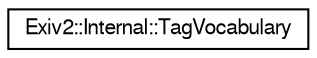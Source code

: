 digraph "Graphical Class Hierarchy"
{
  edge [fontname="FreeSans",fontsize="10",labelfontname="FreeSans",labelfontsize="10"];
  node [fontname="FreeSans",fontsize="10",shape=record];
  rankdir="LR";
  Node1 [label="Exiv2::Internal::TagVocabulary",height=0.2,width=0.4,color="black", fillcolor="white", style="filled",URL="$structExiv2_1_1Internal_1_1TagVocabulary.html",tooltip="Helper structure for lookup tables for translations of controlled vocabulary strings to their descrip..."];
}

